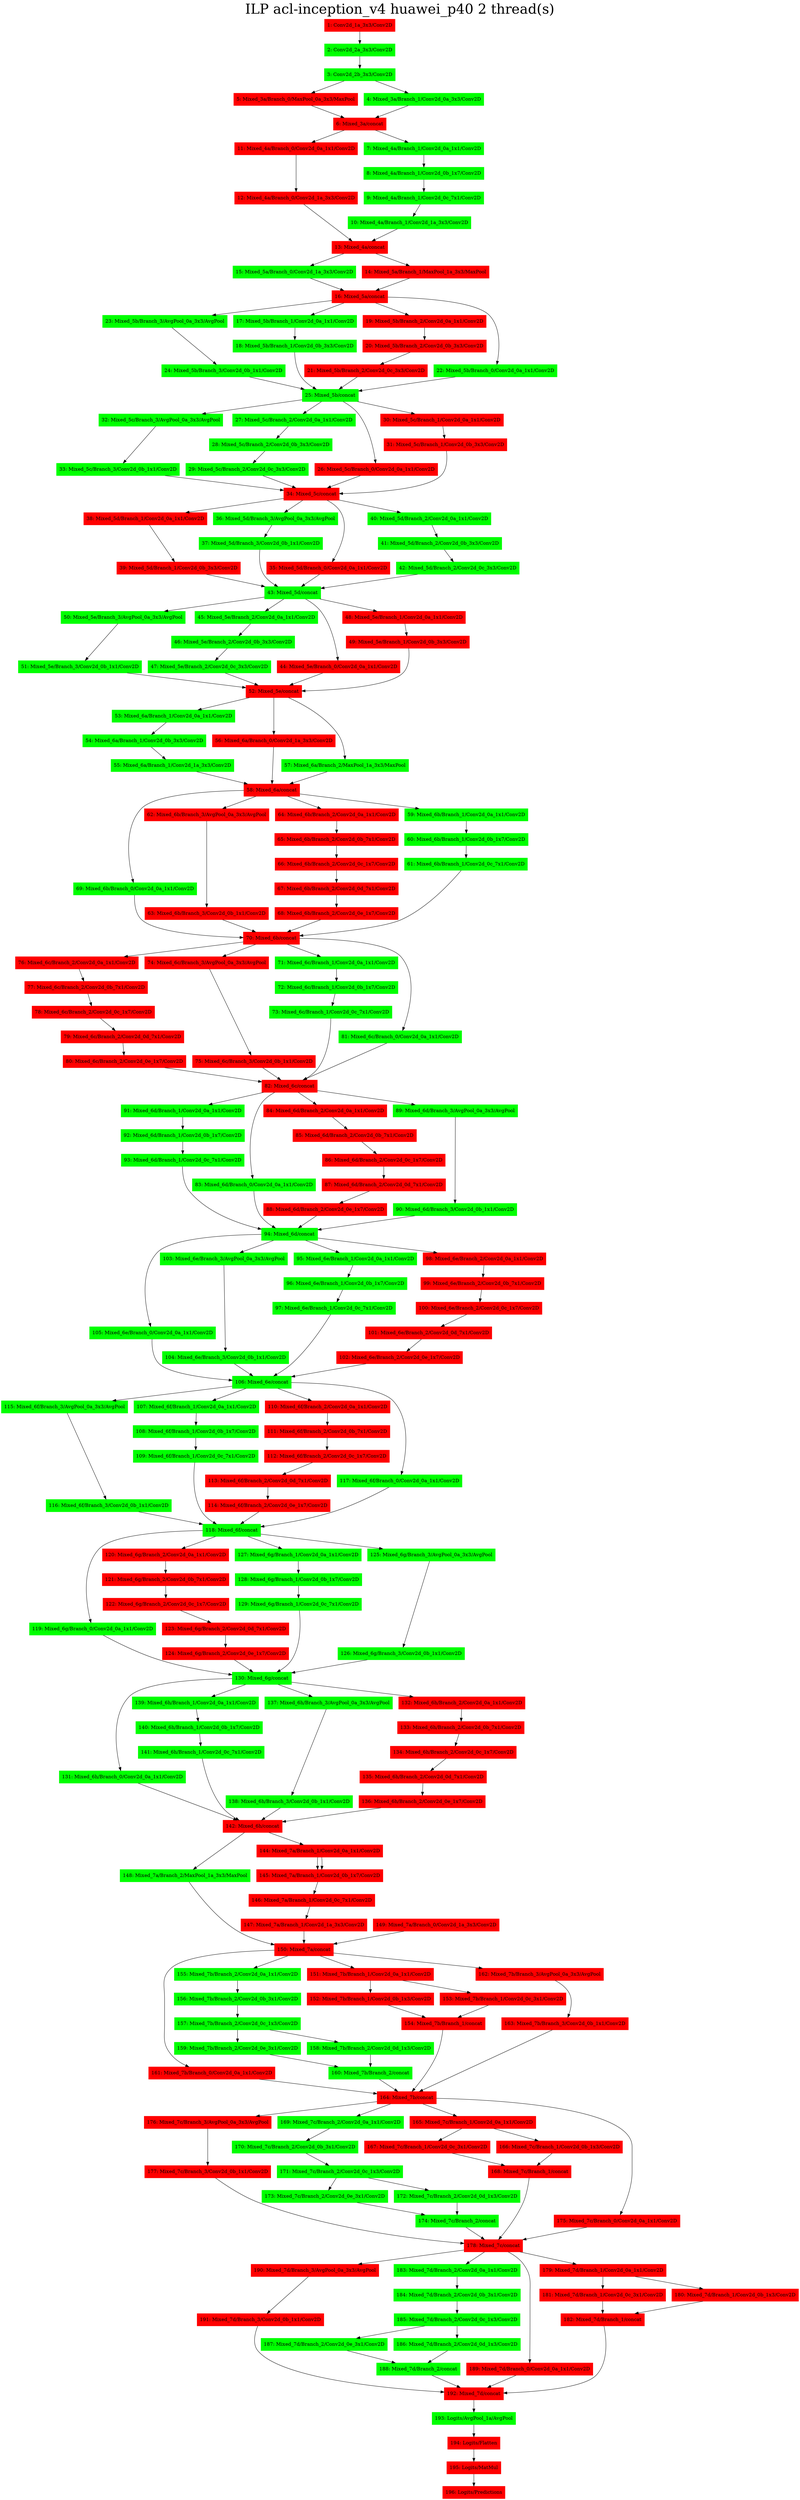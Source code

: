 digraph G {
label     = "ILP acl-inception_v4 huawei_p40 2 thread(s)"
    labelloc  =  t // t: Place the graph's title on top.
    fontsize  = 40 // Make title stand out by giving a large font size
    fontcolor = black"1: Conv2d_1a_3x3/Conv2D"->"2: Conv2d_2a_3x3/Conv2D";
"1: Conv2d_1a_3x3/Conv2D" [shape=box,style=filled,color=red];
"2: Conv2d_2a_3x3/Conv2D"->"3: Conv2d_2b_3x3/Conv2D";
"2: Conv2d_2a_3x3/Conv2D" [shape=box,style=filled,color=green];
"3: Conv2d_2b_3x3/Conv2D"->"5: Mixed_3a/Branch_0/MaxPool_0a_3x3/MaxPool";
"3: Conv2d_2b_3x3/Conv2D"->"4: Mixed_3a/Branch_1/Conv2d_0a_3x3/Conv2D";
"3: Conv2d_2b_3x3/Conv2D" [shape=box,style=filled,color=green];
"5: Mixed_3a/Branch_0/MaxPool_0a_3x3/MaxPool"->"6: Mixed_3a/concat";
"5: Mixed_3a/Branch_0/MaxPool_0a_3x3/MaxPool" [shape=box,style=filled,color=red];
"4: Mixed_3a/Branch_1/Conv2d_0a_3x3/Conv2D"->"6: Mixed_3a/concat";
"4: Mixed_3a/Branch_1/Conv2d_0a_3x3/Conv2D" [shape=box,style=filled,color=green];
"6: Mixed_3a/concat"->"11: Mixed_4a/Branch_0/Conv2d_0a_1x1/Conv2D";
"6: Mixed_3a/concat"->"7: Mixed_4a/Branch_1/Conv2d_0a_1x1/Conv2D";
"6: Mixed_3a/concat" [shape=box,style=filled,color=red];
"11: Mixed_4a/Branch_0/Conv2d_0a_1x1/Conv2D"->"12: Mixed_4a/Branch_0/Conv2d_1a_3x3/Conv2D";
"11: Mixed_4a/Branch_0/Conv2d_0a_1x1/Conv2D" [shape=box,style=filled,color=red];
"12: Mixed_4a/Branch_0/Conv2d_1a_3x3/Conv2D"->"13: Mixed_4a/concat";
"12: Mixed_4a/Branch_0/Conv2d_1a_3x3/Conv2D" [shape=box,style=filled,color=red];
"7: Mixed_4a/Branch_1/Conv2d_0a_1x1/Conv2D"->"8: Mixed_4a/Branch_1/Conv2d_0b_1x7/Conv2D";
"7: Mixed_4a/Branch_1/Conv2d_0a_1x1/Conv2D" [shape=box,style=filled,color=green];
"8: Mixed_4a/Branch_1/Conv2d_0b_1x7/Conv2D"->"9: Mixed_4a/Branch_1/Conv2d_0c_7x1/Conv2D";
"8: Mixed_4a/Branch_1/Conv2d_0b_1x7/Conv2D" [shape=box,style=filled,color=green];
"9: Mixed_4a/Branch_1/Conv2d_0c_7x1/Conv2D"->"10: Mixed_4a/Branch_1/Conv2d_1a_3x3/Conv2D";
"9: Mixed_4a/Branch_1/Conv2d_0c_7x1/Conv2D" [shape=box,style=filled,color=green];
"10: Mixed_4a/Branch_1/Conv2d_1a_3x3/Conv2D"->"13: Mixed_4a/concat";
"10: Mixed_4a/Branch_1/Conv2d_1a_3x3/Conv2D" [shape=box,style=filled,color=green];
"13: Mixed_4a/concat"->"15: Mixed_5a/Branch_0/Conv2d_1a_3x3/Conv2D";
"13: Mixed_4a/concat"->"14: Mixed_5a/Branch_1/MaxPool_1a_3x3/MaxPool";
"13: Mixed_4a/concat" [shape=box,style=filled,color=red];
"15: Mixed_5a/Branch_0/Conv2d_1a_3x3/Conv2D"->"16: Mixed_5a/concat";
"15: Mixed_5a/Branch_0/Conv2d_1a_3x3/Conv2D" [shape=box,style=filled,color=green];
"14: Mixed_5a/Branch_1/MaxPool_1a_3x3/MaxPool"->"16: Mixed_5a/concat";
"14: Mixed_5a/Branch_1/MaxPool_1a_3x3/MaxPool" [shape=box,style=filled,color=red];
"16: Mixed_5a/concat"->"23: Mixed_5b/Branch_3/AvgPool_0a_3x3/AvgPool";
"16: Mixed_5a/concat"->"17: Mixed_5b/Branch_1/Conv2d_0a_1x1/Conv2D";
"16: Mixed_5a/concat"->"19: Mixed_5b/Branch_2/Conv2d_0a_1x1/Conv2D";
"16: Mixed_5a/concat"->"22: Mixed_5b/Branch_0/Conv2d_0a_1x1/Conv2D";
"16: Mixed_5a/concat" [shape=box,style=filled,color=red];
"22: Mixed_5b/Branch_0/Conv2d_0a_1x1/Conv2D"->"25: Mixed_5b/concat";
"22: Mixed_5b/Branch_0/Conv2d_0a_1x1/Conv2D" [shape=box,style=filled,color=green];
"17: Mixed_5b/Branch_1/Conv2d_0a_1x1/Conv2D"->"18: Mixed_5b/Branch_1/Conv2d_0b_3x3/Conv2D";
"17: Mixed_5b/Branch_1/Conv2d_0a_1x1/Conv2D" [shape=box,style=filled,color=green];
"18: Mixed_5b/Branch_1/Conv2d_0b_3x3/Conv2D"->"25: Mixed_5b/concat";
"18: Mixed_5b/Branch_1/Conv2d_0b_3x3/Conv2D" [shape=box,style=filled,color=green];
"19: Mixed_5b/Branch_2/Conv2d_0a_1x1/Conv2D"->"20: Mixed_5b/Branch_2/Conv2d_0b_3x3/Conv2D";
"19: Mixed_5b/Branch_2/Conv2d_0a_1x1/Conv2D" [shape=box,style=filled,color=red];
"20: Mixed_5b/Branch_2/Conv2d_0b_3x3/Conv2D"->"21: Mixed_5b/Branch_2/Conv2d_0c_3x3/Conv2D";
"20: Mixed_5b/Branch_2/Conv2d_0b_3x3/Conv2D" [shape=box,style=filled,color=red];
"21: Mixed_5b/Branch_2/Conv2d_0c_3x3/Conv2D"->"25: Mixed_5b/concat";
"21: Mixed_5b/Branch_2/Conv2d_0c_3x3/Conv2D" [shape=box,style=filled,color=red];
"23: Mixed_5b/Branch_3/AvgPool_0a_3x3/AvgPool"->"24: Mixed_5b/Branch_3/Conv2d_0b_1x1/Conv2D";
"23: Mixed_5b/Branch_3/AvgPool_0a_3x3/AvgPool" [shape=box,style=filled,color=green];
"24: Mixed_5b/Branch_3/Conv2d_0b_1x1/Conv2D"->"25: Mixed_5b/concat";
"24: Mixed_5b/Branch_3/Conv2d_0b_1x1/Conv2D" [shape=box,style=filled,color=green];
"25: Mixed_5b/concat"->"32: Mixed_5c/Branch_3/AvgPool_0a_3x3/AvgPool";
"25: Mixed_5b/concat"->"27: Mixed_5c/Branch_2/Conv2d_0a_1x1/Conv2D";
"25: Mixed_5b/concat"->"26: Mixed_5c/Branch_0/Conv2d_0a_1x1/Conv2D";
"25: Mixed_5b/concat"->"30: Mixed_5c/Branch_1/Conv2d_0a_1x1/Conv2D";
"25: Mixed_5b/concat" [shape=box,style=filled,color=green];
"26: Mixed_5c/Branch_0/Conv2d_0a_1x1/Conv2D"->"34: Mixed_5c/concat";
"26: Mixed_5c/Branch_0/Conv2d_0a_1x1/Conv2D" [shape=box,style=filled,color=red];
"30: Mixed_5c/Branch_1/Conv2d_0a_1x1/Conv2D"->"31: Mixed_5c/Branch_1/Conv2d_0b_3x3/Conv2D";
"30: Mixed_5c/Branch_1/Conv2d_0a_1x1/Conv2D" [shape=box,style=filled,color=red];
"31: Mixed_5c/Branch_1/Conv2d_0b_3x3/Conv2D"->"34: Mixed_5c/concat";
"31: Mixed_5c/Branch_1/Conv2d_0b_3x3/Conv2D" [shape=box,style=filled,color=red];
"27: Mixed_5c/Branch_2/Conv2d_0a_1x1/Conv2D"->"28: Mixed_5c/Branch_2/Conv2d_0b_3x3/Conv2D";
"27: Mixed_5c/Branch_2/Conv2d_0a_1x1/Conv2D" [shape=box,style=filled,color=green];
"28: Mixed_5c/Branch_2/Conv2d_0b_3x3/Conv2D"->"29: Mixed_5c/Branch_2/Conv2d_0c_3x3/Conv2D";
"28: Mixed_5c/Branch_2/Conv2d_0b_3x3/Conv2D" [shape=box,style=filled,color=green];
"29: Mixed_5c/Branch_2/Conv2d_0c_3x3/Conv2D"->"34: Mixed_5c/concat";
"29: Mixed_5c/Branch_2/Conv2d_0c_3x3/Conv2D" [shape=box,style=filled,color=green];
"32: Mixed_5c/Branch_3/AvgPool_0a_3x3/AvgPool"->"33: Mixed_5c/Branch_3/Conv2d_0b_1x1/Conv2D";
"32: Mixed_5c/Branch_3/AvgPool_0a_3x3/AvgPool" [shape=box,style=filled,color=green];
"33: Mixed_5c/Branch_3/Conv2d_0b_1x1/Conv2D"->"34: Mixed_5c/concat";
"33: Mixed_5c/Branch_3/Conv2d_0b_1x1/Conv2D" [shape=box,style=filled,color=green];
"34: Mixed_5c/concat"->"38: Mixed_5d/Branch_1/Conv2d_0a_1x1/Conv2D";
"34: Mixed_5c/concat"->"36: Mixed_5d/Branch_3/AvgPool_0a_3x3/AvgPool";
"34: Mixed_5c/concat"->"35: Mixed_5d/Branch_0/Conv2d_0a_1x1/Conv2D";
"34: Mixed_5c/concat"->"40: Mixed_5d/Branch_2/Conv2d_0a_1x1/Conv2D";
"34: Mixed_5c/concat" [shape=box,style=filled,color=red];
"35: Mixed_5d/Branch_0/Conv2d_0a_1x1/Conv2D"->"43: Mixed_5d/concat";
"35: Mixed_5d/Branch_0/Conv2d_0a_1x1/Conv2D" [shape=box,style=filled,color=red];
"38: Mixed_5d/Branch_1/Conv2d_0a_1x1/Conv2D"->"39: Mixed_5d/Branch_1/Conv2d_0b_3x3/Conv2D";
"38: Mixed_5d/Branch_1/Conv2d_0a_1x1/Conv2D" [shape=box,style=filled,color=red];
"39: Mixed_5d/Branch_1/Conv2d_0b_3x3/Conv2D"->"43: Mixed_5d/concat";
"39: Mixed_5d/Branch_1/Conv2d_0b_3x3/Conv2D" [shape=box,style=filled,color=red];
"40: Mixed_5d/Branch_2/Conv2d_0a_1x1/Conv2D"->"41: Mixed_5d/Branch_2/Conv2d_0b_3x3/Conv2D";
"40: Mixed_5d/Branch_2/Conv2d_0a_1x1/Conv2D" [shape=box,style=filled,color=green];
"41: Mixed_5d/Branch_2/Conv2d_0b_3x3/Conv2D"->"42: Mixed_5d/Branch_2/Conv2d_0c_3x3/Conv2D";
"41: Mixed_5d/Branch_2/Conv2d_0b_3x3/Conv2D" [shape=box,style=filled,color=green];
"42: Mixed_5d/Branch_2/Conv2d_0c_3x3/Conv2D"->"43: Mixed_5d/concat";
"42: Mixed_5d/Branch_2/Conv2d_0c_3x3/Conv2D" [shape=box,style=filled,color=green];
"36: Mixed_5d/Branch_3/AvgPool_0a_3x3/AvgPool"->"37: Mixed_5d/Branch_3/Conv2d_0b_1x1/Conv2D";
"36: Mixed_5d/Branch_3/AvgPool_0a_3x3/AvgPool" [shape=box,style=filled,color=green];
"37: Mixed_5d/Branch_3/Conv2d_0b_1x1/Conv2D"->"43: Mixed_5d/concat";
"37: Mixed_5d/Branch_3/Conv2d_0b_1x1/Conv2D" [shape=box,style=filled,color=green];
"43: Mixed_5d/concat"->"50: Mixed_5e/Branch_3/AvgPool_0a_3x3/AvgPool";
"43: Mixed_5d/concat"->"45: Mixed_5e/Branch_2/Conv2d_0a_1x1/Conv2D";
"43: Mixed_5d/concat"->"44: Mixed_5e/Branch_0/Conv2d_0a_1x1/Conv2D";
"43: Mixed_5d/concat"->"48: Mixed_5e/Branch_1/Conv2d_0a_1x1/Conv2D";
"43: Mixed_5d/concat" [shape=box,style=filled,color=green];
"44: Mixed_5e/Branch_0/Conv2d_0a_1x1/Conv2D"->"52: Mixed_5e/concat";
"44: Mixed_5e/Branch_0/Conv2d_0a_1x1/Conv2D" [shape=box,style=filled,color=red];
"48: Mixed_5e/Branch_1/Conv2d_0a_1x1/Conv2D"->"49: Mixed_5e/Branch_1/Conv2d_0b_3x3/Conv2D";
"48: Mixed_5e/Branch_1/Conv2d_0a_1x1/Conv2D" [shape=box,style=filled,color=red];
"49: Mixed_5e/Branch_1/Conv2d_0b_3x3/Conv2D"->"52: Mixed_5e/concat";
"49: Mixed_5e/Branch_1/Conv2d_0b_3x3/Conv2D" [shape=box,style=filled,color=red];
"45: Mixed_5e/Branch_2/Conv2d_0a_1x1/Conv2D"->"46: Mixed_5e/Branch_2/Conv2d_0b_3x3/Conv2D";
"45: Mixed_5e/Branch_2/Conv2d_0a_1x1/Conv2D" [shape=box,style=filled,color=green];
"46: Mixed_5e/Branch_2/Conv2d_0b_3x3/Conv2D"->"47: Mixed_5e/Branch_2/Conv2d_0c_3x3/Conv2D";
"46: Mixed_5e/Branch_2/Conv2d_0b_3x3/Conv2D" [shape=box,style=filled,color=green];
"47: Mixed_5e/Branch_2/Conv2d_0c_3x3/Conv2D"->"52: Mixed_5e/concat";
"47: Mixed_5e/Branch_2/Conv2d_0c_3x3/Conv2D" [shape=box,style=filled,color=green];
"50: Mixed_5e/Branch_3/AvgPool_0a_3x3/AvgPool"->"51: Mixed_5e/Branch_3/Conv2d_0b_1x1/Conv2D";
"50: Mixed_5e/Branch_3/AvgPool_0a_3x3/AvgPool" [shape=box,style=filled,color=green];
"51: Mixed_5e/Branch_3/Conv2d_0b_1x1/Conv2D"->"52: Mixed_5e/concat";
"51: Mixed_5e/Branch_3/Conv2d_0b_1x1/Conv2D" [shape=box,style=filled,color=green];
"52: Mixed_5e/concat"->"53: Mixed_6a/Branch_1/Conv2d_0a_1x1/Conv2D";
"52: Mixed_5e/concat"->"56: Mixed_6a/Branch_0/Conv2d_1a_3x3/Conv2D";
"52: Mixed_5e/concat"->"57: Mixed_6a/Branch_2/MaxPool_1a_3x3/MaxPool";
"52: Mixed_5e/concat" [shape=box,style=filled,color=red];
"56: Mixed_6a/Branch_0/Conv2d_1a_3x3/Conv2D"->"58: Mixed_6a/concat";
"56: Mixed_6a/Branch_0/Conv2d_1a_3x3/Conv2D" [shape=box,style=filled,color=red];
"53: Mixed_6a/Branch_1/Conv2d_0a_1x1/Conv2D"->"54: Mixed_6a/Branch_1/Conv2d_0b_3x3/Conv2D";
"53: Mixed_6a/Branch_1/Conv2d_0a_1x1/Conv2D" [shape=box,style=filled,color=green];
"54: Mixed_6a/Branch_1/Conv2d_0b_3x3/Conv2D"->"55: Mixed_6a/Branch_1/Conv2d_1a_3x3/Conv2D";
"54: Mixed_6a/Branch_1/Conv2d_0b_3x3/Conv2D" [shape=box,style=filled,color=green];
"55: Mixed_6a/Branch_1/Conv2d_1a_3x3/Conv2D"->"58: Mixed_6a/concat";
"55: Mixed_6a/Branch_1/Conv2d_1a_3x3/Conv2D" [shape=box,style=filled,color=green];
"57: Mixed_6a/Branch_2/MaxPool_1a_3x3/MaxPool"->"58: Mixed_6a/concat";
"57: Mixed_6a/Branch_2/MaxPool_1a_3x3/MaxPool" [shape=box,style=filled,color=green];
"58: Mixed_6a/concat"->"69: Mixed_6b/Branch_0/Conv2d_0a_1x1/Conv2D";
"58: Mixed_6a/concat"->"62: Mixed_6b/Branch_3/AvgPool_0a_3x3/AvgPool";
"58: Mixed_6a/concat"->"64: Mixed_6b/Branch_2/Conv2d_0a_1x1/Conv2D";
"58: Mixed_6a/concat"->"59: Mixed_6b/Branch_1/Conv2d_0a_1x1/Conv2D";
"58: Mixed_6a/concat" [shape=box,style=filled,color=red];
"69: Mixed_6b/Branch_0/Conv2d_0a_1x1/Conv2D"->"70: Mixed_6b/concat";
"69: Mixed_6b/Branch_0/Conv2d_0a_1x1/Conv2D" [shape=box,style=filled,color=green];
"59: Mixed_6b/Branch_1/Conv2d_0a_1x1/Conv2D"->"60: Mixed_6b/Branch_1/Conv2d_0b_1x7/Conv2D";
"59: Mixed_6b/Branch_1/Conv2d_0a_1x1/Conv2D" [shape=box,style=filled,color=green];
"60: Mixed_6b/Branch_1/Conv2d_0b_1x7/Conv2D"->"61: Mixed_6b/Branch_1/Conv2d_0c_7x1/Conv2D";
"60: Mixed_6b/Branch_1/Conv2d_0b_1x7/Conv2D" [shape=box,style=filled,color=green];
"61: Mixed_6b/Branch_1/Conv2d_0c_7x1/Conv2D"->"70: Mixed_6b/concat";
"61: Mixed_6b/Branch_1/Conv2d_0c_7x1/Conv2D" [shape=box,style=filled,color=green];
"64: Mixed_6b/Branch_2/Conv2d_0a_1x1/Conv2D"->"65: Mixed_6b/Branch_2/Conv2d_0b_7x1/Conv2D";
"64: Mixed_6b/Branch_2/Conv2d_0a_1x1/Conv2D" [shape=box,style=filled,color=red];
"65: Mixed_6b/Branch_2/Conv2d_0b_7x1/Conv2D"->"66: Mixed_6b/Branch_2/Conv2d_0c_1x7/Conv2D";
"65: Mixed_6b/Branch_2/Conv2d_0b_7x1/Conv2D" [shape=box,style=filled,color=red];
"66: Mixed_6b/Branch_2/Conv2d_0c_1x7/Conv2D"->"67: Mixed_6b/Branch_2/Conv2d_0d_7x1/Conv2D";
"66: Mixed_6b/Branch_2/Conv2d_0c_1x7/Conv2D" [shape=box,style=filled,color=red];
"67: Mixed_6b/Branch_2/Conv2d_0d_7x1/Conv2D"->"68: Mixed_6b/Branch_2/Conv2d_0e_1x7/Conv2D";
"67: Mixed_6b/Branch_2/Conv2d_0d_7x1/Conv2D" [shape=box,style=filled,color=red];
"68: Mixed_6b/Branch_2/Conv2d_0e_1x7/Conv2D"->"70: Mixed_6b/concat";
"68: Mixed_6b/Branch_2/Conv2d_0e_1x7/Conv2D" [shape=box,style=filled,color=red];
"62: Mixed_6b/Branch_3/AvgPool_0a_3x3/AvgPool"->"63: Mixed_6b/Branch_3/Conv2d_0b_1x1/Conv2D";
"62: Mixed_6b/Branch_3/AvgPool_0a_3x3/AvgPool" [shape=box,style=filled,color=red];
"63: Mixed_6b/Branch_3/Conv2d_0b_1x1/Conv2D"->"70: Mixed_6b/concat";
"63: Mixed_6b/Branch_3/Conv2d_0b_1x1/Conv2D" [shape=box,style=filled,color=red];
"70: Mixed_6b/concat"->"76: Mixed_6c/Branch_2/Conv2d_0a_1x1/Conv2D";
"70: Mixed_6b/concat"->"74: Mixed_6c/Branch_3/AvgPool_0a_3x3/AvgPool";
"70: Mixed_6b/concat"->"71: Mixed_6c/Branch_1/Conv2d_0a_1x1/Conv2D";
"70: Mixed_6b/concat"->"81: Mixed_6c/Branch_0/Conv2d_0a_1x1/Conv2D";
"70: Mixed_6b/concat" [shape=box,style=filled,color=red];
"81: Mixed_6c/Branch_0/Conv2d_0a_1x1/Conv2D"->"82: Mixed_6c/concat";
"81: Mixed_6c/Branch_0/Conv2d_0a_1x1/Conv2D" [shape=box,style=filled,color=green];
"71: Mixed_6c/Branch_1/Conv2d_0a_1x1/Conv2D"->"72: Mixed_6c/Branch_1/Conv2d_0b_1x7/Conv2D";
"71: Mixed_6c/Branch_1/Conv2d_0a_1x1/Conv2D" [shape=box,style=filled,color=green];
"72: Mixed_6c/Branch_1/Conv2d_0b_1x7/Conv2D"->"73: Mixed_6c/Branch_1/Conv2d_0c_7x1/Conv2D";
"72: Mixed_6c/Branch_1/Conv2d_0b_1x7/Conv2D" [shape=box,style=filled,color=green];
"73: Mixed_6c/Branch_1/Conv2d_0c_7x1/Conv2D"->"82: Mixed_6c/concat";
"73: Mixed_6c/Branch_1/Conv2d_0c_7x1/Conv2D" [shape=box,style=filled,color=green];
"76: Mixed_6c/Branch_2/Conv2d_0a_1x1/Conv2D"->"77: Mixed_6c/Branch_2/Conv2d_0b_7x1/Conv2D";
"76: Mixed_6c/Branch_2/Conv2d_0a_1x1/Conv2D" [shape=box,style=filled,color=red];
"77: Mixed_6c/Branch_2/Conv2d_0b_7x1/Conv2D"->"78: Mixed_6c/Branch_2/Conv2d_0c_1x7/Conv2D";
"77: Mixed_6c/Branch_2/Conv2d_0b_7x1/Conv2D" [shape=box,style=filled,color=red];
"78: Mixed_6c/Branch_2/Conv2d_0c_1x7/Conv2D"->"79: Mixed_6c/Branch_2/Conv2d_0d_7x1/Conv2D";
"78: Mixed_6c/Branch_2/Conv2d_0c_1x7/Conv2D" [shape=box,style=filled,color=red];
"79: Mixed_6c/Branch_2/Conv2d_0d_7x1/Conv2D"->"80: Mixed_6c/Branch_2/Conv2d_0e_1x7/Conv2D";
"79: Mixed_6c/Branch_2/Conv2d_0d_7x1/Conv2D" [shape=box,style=filled,color=red];
"80: Mixed_6c/Branch_2/Conv2d_0e_1x7/Conv2D"->"82: Mixed_6c/concat";
"80: Mixed_6c/Branch_2/Conv2d_0e_1x7/Conv2D" [shape=box,style=filled,color=red];
"74: Mixed_6c/Branch_3/AvgPool_0a_3x3/AvgPool"->"75: Mixed_6c/Branch_3/Conv2d_0b_1x1/Conv2D";
"74: Mixed_6c/Branch_3/AvgPool_0a_3x3/AvgPool" [shape=box,style=filled,color=red];
"75: Mixed_6c/Branch_3/Conv2d_0b_1x1/Conv2D"->"82: Mixed_6c/concat";
"75: Mixed_6c/Branch_3/Conv2d_0b_1x1/Conv2D" [shape=box,style=filled,color=red];
"82: Mixed_6c/concat"->"91: Mixed_6d/Branch_1/Conv2d_0a_1x1/Conv2D";
"82: Mixed_6c/concat"->"83: Mixed_6d/Branch_0/Conv2d_0a_1x1/Conv2D";
"82: Mixed_6c/concat"->"84: Mixed_6d/Branch_2/Conv2d_0a_1x1/Conv2D";
"82: Mixed_6c/concat"->"89: Mixed_6d/Branch_3/AvgPool_0a_3x3/AvgPool";
"82: Mixed_6c/concat" [shape=box,style=filled,color=red];
"83: Mixed_6d/Branch_0/Conv2d_0a_1x1/Conv2D"->"94: Mixed_6d/concat";
"83: Mixed_6d/Branch_0/Conv2d_0a_1x1/Conv2D" [shape=box,style=filled,color=green];
"91: Mixed_6d/Branch_1/Conv2d_0a_1x1/Conv2D"->"92: Mixed_6d/Branch_1/Conv2d_0b_1x7/Conv2D";
"91: Mixed_6d/Branch_1/Conv2d_0a_1x1/Conv2D" [shape=box,style=filled,color=green];
"92: Mixed_6d/Branch_1/Conv2d_0b_1x7/Conv2D"->"93: Mixed_6d/Branch_1/Conv2d_0c_7x1/Conv2D";
"92: Mixed_6d/Branch_1/Conv2d_0b_1x7/Conv2D" [shape=box,style=filled,color=green];
"93: Mixed_6d/Branch_1/Conv2d_0c_7x1/Conv2D"->"94: Mixed_6d/concat";
"93: Mixed_6d/Branch_1/Conv2d_0c_7x1/Conv2D" [shape=box,style=filled,color=green];
"84: Mixed_6d/Branch_2/Conv2d_0a_1x1/Conv2D"->"85: Mixed_6d/Branch_2/Conv2d_0b_7x1/Conv2D";
"84: Mixed_6d/Branch_2/Conv2d_0a_1x1/Conv2D" [shape=box,style=filled,color=red];
"85: Mixed_6d/Branch_2/Conv2d_0b_7x1/Conv2D"->"86: Mixed_6d/Branch_2/Conv2d_0c_1x7/Conv2D";
"85: Mixed_6d/Branch_2/Conv2d_0b_7x1/Conv2D" [shape=box,style=filled,color=red];
"86: Mixed_6d/Branch_2/Conv2d_0c_1x7/Conv2D"->"87: Mixed_6d/Branch_2/Conv2d_0d_7x1/Conv2D";
"86: Mixed_6d/Branch_2/Conv2d_0c_1x7/Conv2D" [shape=box,style=filled,color=red];
"87: Mixed_6d/Branch_2/Conv2d_0d_7x1/Conv2D"->"88: Mixed_6d/Branch_2/Conv2d_0e_1x7/Conv2D";
"87: Mixed_6d/Branch_2/Conv2d_0d_7x1/Conv2D" [shape=box,style=filled,color=red];
"88: Mixed_6d/Branch_2/Conv2d_0e_1x7/Conv2D"->"94: Mixed_6d/concat";
"88: Mixed_6d/Branch_2/Conv2d_0e_1x7/Conv2D" [shape=box,style=filled,color=red];
"89: Mixed_6d/Branch_3/AvgPool_0a_3x3/AvgPool"->"90: Mixed_6d/Branch_3/Conv2d_0b_1x1/Conv2D";
"89: Mixed_6d/Branch_3/AvgPool_0a_3x3/AvgPool" [shape=box,style=filled,color=green];
"90: Mixed_6d/Branch_3/Conv2d_0b_1x1/Conv2D"->"94: Mixed_6d/concat";
"90: Mixed_6d/Branch_3/Conv2d_0b_1x1/Conv2D" [shape=box,style=filled,color=green];
"94: Mixed_6d/concat"->"105: Mixed_6e/Branch_0/Conv2d_0a_1x1/Conv2D";
"94: Mixed_6d/concat"->"103: Mixed_6e/Branch_3/AvgPool_0a_3x3/AvgPool";
"94: Mixed_6d/concat"->"95: Mixed_6e/Branch_1/Conv2d_0a_1x1/Conv2D";
"94: Mixed_6d/concat"->"98: Mixed_6e/Branch_2/Conv2d_0a_1x1/Conv2D";
"94: Mixed_6d/concat" [shape=box,style=filled,color=green];
"105: Mixed_6e/Branch_0/Conv2d_0a_1x1/Conv2D"->"106: Mixed_6e/concat";
"105: Mixed_6e/Branch_0/Conv2d_0a_1x1/Conv2D" [shape=box,style=filled,color=green];
"95: Mixed_6e/Branch_1/Conv2d_0a_1x1/Conv2D"->"96: Mixed_6e/Branch_1/Conv2d_0b_1x7/Conv2D";
"95: Mixed_6e/Branch_1/Conv2d_0a_1x1/Conv2D" [shape=box,style=filled,color=green];
"96: Mixed_6e/Branch_1/Conv2d_0b_1x7/Conv2D"->"97: Mixed_6e/Branch_1/Conv2d_0c_7x1/Conv2D";
"96: Mixed_6e/Branch_1/Conv2d_0b_1x7/Conv2D" [shape=box,style=filled,color=green];
"97: Mixed_6e/Branch_1/Conv2d_0c_7x1/Conv2D"->"106: Mixed_6e/concat";
"97: Mixed_6e/Branch_1/Conv2d_0c_7x1/Conv2D" [shape=box,style=filled,color=green];
"98: Mixed_6e/Branch_2/Conv2d_0a_1x1/Conv2D"->"99: Mixed_6e/Branch_2/Conv2d_0b_7x1/Conv2D";
"98: Mixed_6e/Branch_2/Conv2d_0a_1x1/Conv2D" [shape=box,style=filled,color=red];
"99: Mixed_6e/Branch_2/Conv2d_0b_7x1/Conv2D"->"100: Mixed_6e/Branch_2/Conv2d_0c_1x7/Conv2D";
"99: Mixed_6e/Branch_2/Conv2d_0b_7x1/Conv2D" [shape=box,style=filled,color=red];
"100: Mixed_6e/Branch_2/Conv2d_0c_1x7/Conv2D"->"101: Mixed_6e/Branch_2/Conv2d_0d_7x1/Conv2D";
"100: Mixed_6e/Branch_2/Conv2d_0c_1x7/Conv2D" [shape=box,style=filled,color=red];
"101: Mixed_6e/Branch_2/Conv2d_0d_7x1/Conv2D"->"102: Mixed_6e/Branch_2/Conv2d_0e_1x7/Conv2D";
"101: Mixed_6e/Branch_2/Conv2d_0d_7x1/Conv2D" [shape=box,style=filled,color=red];
"102: Mixed_6e/Branch_2/Conv2d_0e_1x7/Conv2D"->"106: Mixed_6e/concat";
"102: Mixed_6e/Branch_2/Conv2d_0e_1x7/Conv2D" [shape=box,style=filled,color=red];
"103: Mixed_6e/Branch_3/AvgPool_0a_3x3/AvgPool"->"104: Mixed_6e/Branch_3/Conv2d_0b_1x1/Conv2D";
"103: Mixed_6e/Branch_3/AvgPool_0a_3x3/AvgPool" [shape=box,style=filled,color=green];
"104: Mixed_6e/Branch_3/Conv2d_0b_1x1/Conv2D"->"106: Mixed_6e/concat";
"104: Mixed_6e/Branch_3/Conv2d_0b_1x1/Conv2D" [shape=box,style=filled,color=green];
"106: Mixed_6e/concat"->"115: Mixed_6f/Branch_3/AvgPool_0a_3x3/AvgPool";
"106: Mixed_6e/concat"->"107: Mixed_6f/Branch_1/Conv2d_0a_1x1/Conv2D";
"106: Mixed_6e/concat"->"110: Mixed_6f/Branch_2/Conv2d_0a_1x1/Conv2D";
"106: Mixed_6e/concat"->"117: Mixed_6f/Branch_0/Conv2d_0a_1x1/Conv2D";
"106: Mixed_6e/concat" [shape=box,style=filled,color=green];
"117: Mixed_6f/Branch_0/Conv2d_0a_1x1/Conv2D"->"118: Mixed_6f/concat";
"117: Mixed_6f/Branch_0/Conv2d_0a_1x1/Conv2D" [shape=box,style=filled,color=green];
"107: Mixed_6f/Branch_1/Conv2d_0a_1x1/Conv2D"->"108: Mixed_6f/Branch_1/Conv2d_0b_1x7/Conv2D";
"107: Mixed_6f/Branch_1/Conv2d_0a_1x1/Conv2D" [shape=box,style=filled,color=green];
"108: Mixed_6f/Branch_1/Conv2d_0b_1x7/Conv2D"->"109: Mixed_6f/Branch_1/Conv2d_0c_7x1/Conv2D";
"108: Mixed_6f/Branch_1/Conv2d_0b_1x7/Conv2D" [shape=box,style=filled,color=green];
"109: Mixed_6f/Branch_1/Conv2d_0c_7x1/Conv2D"->"118: Mixed_6f/concat";
"109: Mixed_6f/Branch_1/Conv2d_0c_7x1/Conv2D" [shape=box,style=filled,color=green];
"110: Mixed_6f/Branch_2/Conv2d_0a_1x1/Conv2D"->"111: Mixed_6f/Branch_2/Conv2d_0b_7x1/Conv2D";
"110: Mixed_6f/Branch_2/Conv2d_0a_1x1/Conv2D" [shape=box,style=filled,color=red];
"111: Mixed_6f/Branch_2/Conv2d_0b_7x1/Conv2D"->"112: Mixed_6f/Branch_2/Conv2d_0c_1x7/Conv2D";
"111: Mixed_6f/Branch_2/Conv2d_0b_7x1/Conv2D" [shape=box,style=filled,color=red];
"112: Mixed_6f/Branch_2/Conv2d_0c_1x7/Conv2D"->"113: Mixed_6f/Branch_2/Conv2d_0d_7x1/Conv2D";
"112: Mixed_6f/Branch_2/Conv2d_0c_1x7/Conv2D" [shape=box,style=filled,color=red];
"113: Mixed_6f/Branch_2/Conv2d_0d_7x1/Conv2D"->"114: Mixed_6f/Branch_2/Conv2d_0e_1x7/Conv2D";
"113: Mixed_6f/Branch_2/Conv2d_0d_7x1/Conv2D" [shape=box,style=filled,color=red];
"114: Mixed_6f/Branch_2/Conv2d_0e_1x7/Conv2D"->"118: Mixed_6f/concat";
"114: Mixed_6f/Branch_2/Conv2d_0e_1x7/Conv2D" [shape=box,style=filled,color=red];
"115: Mixed_6f/Branch_3/AvgPool_0a_3x3/AvgPool"->"116: Mixed_6f/Branch_3/Conv2d_0b_1x1/Conv2D";
"115: Mixed_6f/Branch_3/AvgPool_0a_3x3/AvgPool" [shape=box,style=filled,color=green];
"116: Mixed_6f/Branch_3/Conv2d_0b_1x1/Conv2D"->"118: Mixed_6f/concat";
"116: Mixed_6f/Branch_3/Conv2d_0b_1x1/Conv2D" [shape=box,style=filled,color=green];
"118: Mixed_6f/concat"->"119: Mixed_6g/Branch_0/Conv2d_0a_1x1/Conv2D";
"118: Mixed_6f/concat"->"120: Mixed_6g/Branch_2/Conv2d_0a_1x1/Conv2D";
"118: Mixed_6f/concat"->"127: Mixed_6g/Branch_1/Conv2d_0a_1x1/Conv2D";
"118: Mixed_6f/concat"->"125: Mixed_6g/Branch_3/AvgPool_0a_3x3/AvgPool";
"118: Mixed_6f/concat" [shape=box,style=filled,color=green];
"119: Mixed_6g/Branch_0/Conv2d_0a_1x1/Conv2D"->"130: Mixed_6g/concat";
"119: Mixed_6g/Branch_0/Conv2d_0a_1x1/Conv2D" [shape=box,style=filled,color=green];
"127: Mixed_6g/Branch_1/Conv2d_0a_1x1/Conv2D"->"128: Mixed_6g/Branch_1/Conv2d_0b_1x7/Conv2D";
"127: Mixed_6g/Branch_1/Conv2d_0a_1x1/Conv2D" [shape=box,style=filled,color=green];
"128: Mixed_6g/Branch_1/Conv2d_0b_1x7/Conv2D"->"129: Mixed_6g/Branch_1/Conv2d_0c_7x1/Conv2D";
"128: Mixed_6g/Branch_1/Conv2d_0b_1x7/Conv2D" [shape=box,style=filled,color=green];
"129: Mixed_6g/Branch_1/Conv2d_0c_7x1/Conv2D"->"130: Mixed_6g/concat";
"129: Mixed_6g/Branch_1/Conv2d_0c_7x1/Conv2D" [shape=box,style=filled,color=green];
"120: Mixed_6g/Branch_2/Conv2d_0a_1x1/Conv2D"->"121: Mixed_6g/Branch_2/Conv2d_0b_7x1/Conv2D";
"120: Mixed_6g/Branch_2/Conv2d_0a_1x1/Conv2D" [shape=box,style=filled,color=red];
"121: Mixed_6g/Branch_2/Conv2d_0b_7x1/Conv2D"->"122: Mixed_6g/Branch_2/Conv2d_0c_1x7/Conv2D";
"121: Mixed_6g/Branch_2/Conv2d_0b_7x1/Conv2D" [shape=box,style=filled,color=red];
"122: Mixed_6g/Branch_2/Conv2d_0c_1x7/Conv2D"->"123: Mixed_6g/Branch_2/Conv2d_0d_7x1/Conv2D";
"122: Mixed_6g/Branch_2/Conv2d_0c_1x7/Conv2D" [shape=box,style=filled,color=red];
"123: Mixed_6g/Branch_2/Conv2d_0d_7x1/Conv2D"->"124: Mixed_6g/Branch_2/Conv2d_0e_1x7/Conv2D";
"123: Mixed_6g/Branch_2/Conv2d_0d_7x1/Conv2D" [shape=box,style=filled,color=red];
"124: Mixed_6g/Branch_2/Conv2d_0e_1x7/Conv2D"->"130: Mixed_6g/concat";
"124: Mixed_6g/Branch_2/Conv2d_0e_1x7/Conv2D" [shape=box,style=filled,color=red];
"125: Mixed_6g/Branch_3/AvgPool_0a_3x3/AvgPool"->"126: Mixed_6g/Branch_3/Conv2d_0b_1x1/Conv2D";
"125: Mixed_6g/Branch_3/AvgPool_0a_3x3/AvgPool" [shape=box,style=filled,color=green];
"126: Mixed_6g/Branch_3/Conv2d_0b_1x1/Conv2D"->"130: Mixed_6g/concat";
"126: Mixed_6g/Branch_3/Conv2d_0b_1x1/Conv2D" [shape=box,style=filled,color=green];
"130: Mixed_6g/concat"->"131: Mixed_6h/Branch_0/Conv2d_0a_1x1/Conv2D";
"130: Mixed_6g/concat"->"139: Mixed_6h/Branch_1/Conv2d_0a_1x1/Conv2D";
"130: Mixed_6g/concat"->"137: Mixed_6h/Branch_3/AvgPool_0a_3x3/AvgPool";
"130: Mixed_6g/concat"->"132: Mixed_6h/Branch_2/Conv2d_0a_1x1/Conv2D";
"130: Mixed_6g/concat" [shape=box,style=filled,color=green];
"131: Mixed_6h/Branch_0/Conv2d_0a_1x1/Conv2D"->"142: Mixed_6h/concat";
"131: Mixed_6h/Branch_0/Conv2d_0a_1x1/Conv2D" [shape=box,style=filled,color=green];
"139: Mixed_6h/Branch_1/Conv2d_0a_1x1/Conv2D"->"140: Mixed_6h/Branch_1/Conv2d_0b_1x7/Conv2D";
"139: Mixed_6h/Branch_1/Conv2d_0a_1x1/Conv2D" [shape=box,style=filled,color=green];
"140: Mixed_6h/Branch_1/Conv2d_0b_1x7/Conv2D"->"141: Mixed_6h/Branch_1/Conv2d_0c_7x1/Conv2D";
"140: Mixed_6h/Branch_1/Conv2d_0b_1x7/Conv2D" [shape=box,style=filled,color=green];
"141: Mixed_6h/Branch_1/Conv2d_0c_7x1/Conv2D"->"142: Mixed_6h/concat";
"141: Mixed_6h/Branch_1/Conv2d_0c_7x1/Conv2D" [shape=box,style=filled,color=green];
"132: Mixed_6h/Branch_2/Conv2d_0a_1x1/Conv2D"->"133: Mixed_6h/Branch_2/Conv2d_0b_7x1/Conv2D";
"132: Mixed_6h/Branch_2/Conv2d_0a_1x1/Conv2D" [shape=box,style=filled,color=red];
"133: Mixed_6h/Branch_2/Conv2d_0b_7x1/Conv2D"->"134: Mixed_6h/Branch_2/Conv2d_0c_1x7/Conv2D";
"133: Mixed_6h/Branch_2/Conv2d_0b_7x1/Conv2D" [shape=box,style=filled,color=red];
"134: Mixed_6h/Branch_2/Conv2d_0c_1x7/Conv2D"->"135: Mixed_6h/Branch_2/Conv2d_0d_7x1/Conv2D";
"134: Mixed_6h/Branch_2/Conv2d_0c_1x7/Conv2D" [shape=box,style=filled,color=red];
"135: Mixed_6h/Branch_2/Conv2d_0d_7x1/Conv2D"->"136: Mixed_6h/Branch_2/Conv2d_0e_1x7/Conv2D";
"135: Mixed_6h/Branch_2/Conv2d_0d_7x1/Conv2D" [shape=box,style=filled,color=red];
"136: Mixed_6h/Branch_2/Conv2d_0e_1x7/Conv2D"->"142: Mixed_6h/concat";
"136: Mixed_6h/Branch_2/Conv2d_0e_1x7/Conv2D" [shape=box,style=filled,color=red];
"137: Mixed_6h/Branch_3/AvgPool_0a_3x3/AvgPool"->"138: Mixed_6h/Branch_3/Conv2d_0b_1x1/Conv2D";
"137: Mixed_6h/Branch_3/AvgPool_0a_3x3/AvgPool" [shape=box,style=filled,color=green];
"138: Mixed_6h/Branch_3/Conv2d_0b_1x1/Conv2D"->"142: Mixed_6h/concat";
"138: Mixed_6h/Branch_3/Conv2d_0b_1x1/Conv2D" [shape=box,style=filled,color=green];
"142: Mixed_6h/concat"->"148: Mixed_7a/Branch_2/MaxPool_1a_3x3/MaxPool";
"142: Mixed_6h/concat"->"144: Mixed_7a/Branch_1/Conv2d_0a_1x1/Conv2D";
"142: Mixed_6h/concat" [shape=box,style=filled,color=red];
"144: Mixed_7a/Branch_1/Conv2d_0a_1x1/Conv2D"->"145: Mixed_7a/Branch_1/Conv2d_0b_1x7/Conv2D";
"144: Mixed_7a/Branch_1/Conv2d_0a_1x1/Conv2D" [shape=box,style=filled,color=red];
"149: Mixed_7a/Branch_0/Conv2d_1a_3x3/Conv2D"->"150: Mixed_7a/concat";
"149: Mixed_7a/Branch_0/Conv2d_1a_3x3/Conv2D" [shape=box,style=filled,color=red];
"144: Mixed_7a/Branch_1/Conv2d_0a_1x1/Conv2D"->"145: Mixed_7a/Branch_1/Conv2d_0b_1x7/Conv2D";
"144: Mixed_7a/Branch_1/Conv2d_0a_1x1/Conv2D" [shape=box,style=filled,color=red];
"145: Mixed_7a/Branch_1/Conv2d_0b_1x7/Conv2D"->"146: Mixed_7a/Branch_1/Conv2d_0c_7x1/Conv2D";
"145: Mixed_7a/Branch_1/Conv2d_0b_1x7/Conv2D" [shape=box,style=filled,color=red];
"146: Mixed_7a/Branch_1/Conv2d_0c_7x1/Conv2D"->"147: Mixed_7a/Branch_1/Conv2d_1a_3x3/Conv2D";
"146: Mixed_7a/Branch_1/Conv2d_0c_7x1/Conv2D" [shape=box,style=filled,color=red];
"147: Mixed_7a/Branch_1/Conv2d_1a_3x3/Conv2D"->"150: Mixed_7a/concat";
"147: Mixed_7a/Branch_1/Conv2d_1a_3x3/Conv2D" [shape=box,style=filled,color=red];
"148: Mixed_7a/Branch_2/MaxPool_1a_3x3/MaxPool"->"150: Mixed_7a/concat";
"148: Mixed_7a/Branch_2/MaxPool_1a_3x3/MaxPool" [shape=box,style=filled,color=green];
"150: Mixed_7a/concat"->"161: Mixed_7b/Branch_0/Conv2d_0a_1x1/Conv2D";
"150: Mixed_7a/concat"->"155: Mixed_7b/Branch_2/Conv2d_0a_1x1/Conv2D";
"150: Mixed_7a/concat"->"151: Mixed_7b/Branch_1/Conv2d_0a_1x1/Conv2D";
"150: Mixed_7a/concat"->"162: Mixed_7b/Branch_3/AvgPool_0a_3x3/AvgPool";
"150: Mixed_7a/concat" [shape=box,style=filled,color=red];
"161: Mixed_7b/Branch_0/Conv2d_0a_1x1/Conv2D"->"164: Mixed_7b/concat";
"161: Mixed_7b/Branch_0/Conv2d_0a_1x1/Conv2D" [shape=box,style=filled,color=red];
"151: Mixed_7b/Branch_1/Conv2d_0a_1x1/Conv2D"->"152: Mixed_7b/Branch_1/Conv2d_0b_1x3/Conv2D";
"151: Mixed_7b/Branch_1/Conv2d_0a_1x1/Conv2D"->"153: Mixed_7b/Branch_1/Conv2d_0c_3x1/Conv2D";
"151: Mixed_7b/Branch_1/Conv2d_0a_1x1/Conv2D" [shape=box,style=filled,color=red];
"152: Mixed_7b/Branch_1/Conv2d_0b_1x3/Conv2D"->"154: Mixed_7b/Branch_1/concat";
"152: Mixed_7b/Branch_1/Conv2d_0b_1x3/Conv2D" [shape=box,style=filled,color=red];
"153: Mixed_7b/Branch_1/Conv2d_0c_3x1/Conv2D"->"154: Mixed_7b/Branch_1/concat";
"153: Mixed_7b/Branch_1/Conv2d_0c_3x1/Conv2D" [shape=box,style=filled,color=red];
"154: Mixed_7b/Branch_1/concat"->"164: Mixed_7b/concat";
"154: Mixed_7b/Branch_1/concat" [shape=box,style=filled,color=red];
"155: Mixed_7b/Branch_2/Conv2d_0a_1x1/Conv2D"->"156: Mixed_7b/Branch_2/Conv2d_0b_3x1/Conv2D";
"155: Mixed_7b/Branch_2/Conv2d_0a_1x1/Conv2D" [shape=box,style=filled,color=green];
"156: Mixed_7b/Branch_2/Conv2d_0b_3x1/Conv2D"->"157: Mixed_7b/Branch_2/Conv2d_0c_1x3/Conv2D";
"156: Mixed_7b/Branch_2/Conv2d_0b_3x1/Conv2D" [shape=box,style=filled,color=green];
"157: Mixed_7b/Branch_2/Conv2d_0c_1x3/Conv2D"->"159: Mixed_7b/Branch_2/Conv2d_0e_3x1/Conv2D";
"157: Mixed_7b/Branch_2/Conv2d_0c_1x3/Conv2D"->"158: Mixed_7b/Branch_2/Conv2d_0d_1x3/Conv2D";
"157: Mixed_7b/Branch_2/Conv2d_0c_1x3/Conv2D" [shape=box,style=filled,color=green];
"158: Mixed_7b/Branch_2/Conv2d_0d_1x3/Conv2D"->"160: Mixed_7b/Branch_2/concat";
"158: Mixed_7b/Branch_2/Conv2d_0d_1x3/Conv2D" [shape=box,style=filled,color=green];
"159: Mixed_7b/Branch_2/Conv2d_0e_3x1/Conv2D"->"160: Mixed_7b/Branch_2/concat";
"159: Mixed_7b/Branch_2/Conv2d_0e_3x1/Conv2D" [shape=box,style=filled,color=green];
"160: Mixed_7b/Branch_2/concat"->"164: Mixed_7b/concat";
"160: Mixed_7b/Branch_2/concat" [shape=box,style=filled,color=green];
"162: Mixed_7b/Branch_3/AvgPool_0a_3x3/AvgPool"->"163: Mixed_7b/Branch_3/Conv2d_0b_1x1/Conv2D";
"162: Mixed_7b/Branch_3/AvgPool_0a_3x3/AvgPool" [shape=box,style=filled,color=red];
"163: Mixed_7b/Branch_3/Conv2d_0b_1x1/Conv2D"->"164: Mixed_7b/concat";
"163: Mixed_7b/Branch_3/Conv2d_0b_1x1/Conv2D" [shape=box,style=filled,color=red];
"164: Mixed_7b/concat"->"176: Mixed_7c/Branch_3/AvgPool_0a_3x3/AvgPool";
"164: Mixed_7b/concat"->"169: Mixed_7c/Branch_2/Conv2d_0a_1x1/Conv2D";
"164: Mixed_7b/concat"->"165: Mixed_7c/Branch_1/Conv2d_0a_1x1/Conv2D";
"164: Mixed_7b/concat"->"175: Mixed_7c/Branch_0/Conv2d_0a_1x1/Conv2D";
"164: Mixed_7b/concat" [shape=box,style=filled,color=red];
"175: Mixed_7c/Branch_0/Conv2d_0a_1x1/Conv2D"->"178: Mixed_7c/concat";
"175: Mixed_7c/Branch_0/Conv2d_0a_1x1/Conv2D" [shape=box,style=filled,color=red];
"165: Mixed_7c/Branch_1/Conv2d_0a_1x1/Conv2D"->"167: Mixed_7c/Branch_1/Conv2d_0c_3x1/Conv2D";
"165: Mixed_7c/Branch_1/Conv2d_0a_1x1/Conv2D"->"166: Mixed_7c/Branch_1/Conv2d_0b_1x3/Conv2D";
"165: Mixed_7c/Branch_1/Conv2d_0a_1x1/Conv2D" [shape=box,style=filled,color=red];
"166: Mixed_7c/Branch_1/Conv2d_0b_1x3/Conv2D"->"168: Mixed_7c/Branch_1/concat";
"166: Mixed_7c/Branch_1/Conv2d_0b_1x3/Conv2D" [shape=box,style=filled,color=red];
"167: Mixed_7c/Branch_1/Conv2d_0c_3x1/Conv2D"->"168: Mixed_7c/Branch_1/concat";
"167: Mixed_7c/Branch_1/Conv2d_0c_3x1/Conv2D" [shape=box,style=filled,color=red];
"168: Mixed_7c/Branch_1/concat"->"178: Mixed_7c/concat";
"168: Mixed_7c/Branch_1/concat" [shape=box,style=filled,color=red];
"169: Mixed_7c/Branch_2/Conv2d_0a_1x1/Conv2D"->"170: Mixed_7c/Branch_2/Conv2d_0b_3x1/Conv2D";
"169: Mixed_7c/Branch_2/Conv2d_0a_1x1/Conv2D" [shape=box,style=filled,color=green];
"170: Mixed_7c/Branch_2/Conv2d_0b_3x1/Conv2D"->"171: Mixed_7c/Branch_2/Conv2d_0c_1x3/Conv2D";
"170: Mixed_7c/Branch_2/Conv2d_0b_3x1/Conv2D" [shape=box,style=filled,color=green];
"171: Mixed_7c/Branch_2/Conv2d_0c_1x3/Conv2D"->"173: Mixed_7c/Branch_2/Conv2d_0e_3x1/Conv2D";
"171: Mixed_7c/Branch_2/Conv2d_0c_1x3/Conv2D"->"172: Mixed_7c/Branch_2/Conv2d_0d_1x3/Conv2D";
"171: Mixed_7c/Branch_2/Conv2d_0c_1x3/Conv2D" [shape=box,style=filled,color=green];
"172: Mixed_7c/Branch_2/Conv2d_0d_1x3/Conv2D"->"174: Mixed_7c/Branch_2/concat";
"172: Mixed_7c/Branch_2/Conv2d_0d_1x3/Conv2D" [shape=box,style=filled,color=green];
"173: Mixed_7c/Branch_2/Conv2d_0e_3x1/Conv2D"->"174: Mixed_7c/Branch_2/concat";
"173: Mixed_7c/Branch_2/Conv2d_0e_3x1/Conv2D" [shape=box,style=filled,color=green];
"174: Mixed_7c/Branch_2/concat"->"178: Mixed_7c/concat";
"174: Mixed_7c/Branch_2/concat" [shape=box,style=filled,color=green];
"176: Mixed_7c/Branch_3/AvgPool_0a_3x3/AvgPool"->"177: Mixed_7c/Branch_3/Conv2d_0b_1x1/Conv2D";
"176: Mixed_7c/Branch_3/AvgPool_0a_3x3/AvgPool" [shape=box,style=filled,color=red];
"177: Mixed_7c/Branch_3/Conv2d_0b_1x1/Conv2D"->"178: Mixed_7c/concat";
"177: Mixed_7c/Branch_3/Conv2d_0b_1x1/Conv2D" [shape=box,style=filled,color=red];
"178: Mixed_7c/concat"->"190: Mixed_7d/Branch_3/AvgPool_0a_3x3/AvgPool";
"178: Mixed_7c/concat"->"183: Mixed_7d/Branch_2/Conv2d_0a_1x1/Conv2D";
"178: Mixed_7c/concat"->"189: Mixed_7d/Branch_0/Conv2d_0a_1x1/Conv2D";
"178: Mixed_7c/concat"->"179: Mixed_7d/Branch_1/Conv2d_0a_1x1/Conv2D";
"178: Mixed_7c/concat" [shape=box,style=filled,color=red];
"189: Mixed_7d/Branch_0/Conv2d_0a_1x1/Conv2D"->"192: Mixed_7d/concat";
"189: Mixed_7d/Branch_0/Conv2d_0a_1x1/Conv2D" [shape=box,style=filled,color=red];
"179: Mixed_7d/Branch_1/Conv2d_0a_1x1/Conv2D"->"181: Mixed_7d/Branch_1/Conv2d_0c_3x1/Conv2D";
"179: Mixed_7d/Branch_1/Conv2d_0a_1x1/Conv2D"->"180: Mixed_7d/Branch_1/Conv2d_0b_1x3/Conv2D";
"179: Mixed_7d/Branch_1/Conv2d_0a_1x1/Conv2D" [shape=box,style=filled,color=red];
"180: Mixed_7d/Branch_1/Conv2d_0b_1x3/Conv2D"->"182: Mixed_7d/Branch_1/concat";
"180: Mixed_7d/Branch_1/Conv2d_0b_1x3/Conv2D" [shape=box,style=filled,color=red];
"181: Mixed_7d/Branch_1/Conv2d_0c_3x1/Conv2D"->"182: Mixed_7d/Branch_1/concat";
"181: Mixed_7d/Branch_1/Conv2d_0c_3x1/Conv2D" [shape=box,style=filled,color=red];
"182: Mixed_7d/Branch_1/concat"->"192: Mixed_7d/concat";
"182: Mixed_7d/Branch_1/concat" [shape=box,style=filled,color=red];
"183: Mixed_7d/Branch_2/Conv2d_0a_1x1/Conv2D"->"184: Mixed_7d/Branch_2/Conv2d_0b_3x1/Conv2D";
"183: Mixed_7d/Branch_2/Conv2d_0a_1x1/Conv2D" [shape=box,style=filled,color=green];
"184: Mixed_7d/Branch_2/Conv2d_0b_3x1/Conv2D"->"185: Mixed_7d/Branch_2/Conv2d_0c_1x3/Conv2D";
"184: Mixed_7d/Branch_2/Conv2d_0b_3x1/Conv2D" [shape=box,style=filled,color=green];
"185: Mixed_7d/Branch_2/Conv2d_0c_1x3/Conv2D"->"187: Mixed_7d/Branch_2/Conv2d_0e_3x1/Conv2D";
"185: Mixed_7d/Branch_2/Conv2d_0c_1x3/Conv2D"->"186: Mixed_7d/Branch_2/Conv2d_0d_1x3/Conv2D";
"185: Mixed_7d/Branch_2/Conv2d_0c_1x3/Conv2D" [shape=box,style=filled,color=green];
"186: Mixed_7d/Branch_2/Conv2d_0d_1x3/Conv2D"->"188: Mixed_7d/Branch_2/concat";
"186: Mixed_7d/Branch_2/Conv2d_0d_1x3/Conv2D" [shape=box,style=filled,color=green];
"187: Mixed_7d/Branch_2/Conv2d_0e_3x1/Conv2D"->"188: Mixed_7d/Branch_2/concat";
"187: Mixed_7d/Branch_2/Conv2d_0e_3x1/Conv2D" [shape=box,style=filled,color=green];
"188: Mixed_7d/Branch_2/concat"->"192: Mixed_7d/concat";
"188: Mixed_7d/Branch_2/concat" [shape=box,style=filled,color=green];
"190: Mixed_7d/Branch_3/AvgPool_0a_3x3/AvgPool"->"191: Mixed_7d/Branch_3/Conv2d_0b_1x1/Conv2D";
"190: Mixed_7d/Branch_3/AvgPool_0a_3x3/AvgPool" [shape=box,style=filled,color=red];
"191: Mixed_7d/Branch_3/Conv2d_0b_1x1/Conv2D"->"192: Mixed_7d/concat";
"191: Mixed_7d/Branch_3/Conv2d_0b_1x1/Conv2D" [shape=box,style=filled,color=red];
"192: Mixed_7d/concat"->"193: Logits/AvgPool_1a/AvgPool";
"192: Mixed_7d/concat" [shape=box,style=filled,color=red];
"193: Logits/AvgPool_1a/AvgPool"->"194: Logits/Flatten";
"193: Logits/AvgPool_1a/AvgPool" [shape=box,style=filled,color=green];
"194: Logits/Flatten"->"195: Logits/MatMul";
"194: Logits/Flatten" [shape=box,style=filled,color=red];
"195: Logits/MatMul"->"196: Logits/Predictions";
"195: Logits/MatMul" [shape=box,style=filled,color=red];
"196: Logits/Predictions" [shape=box,style=filled,color=red];
}